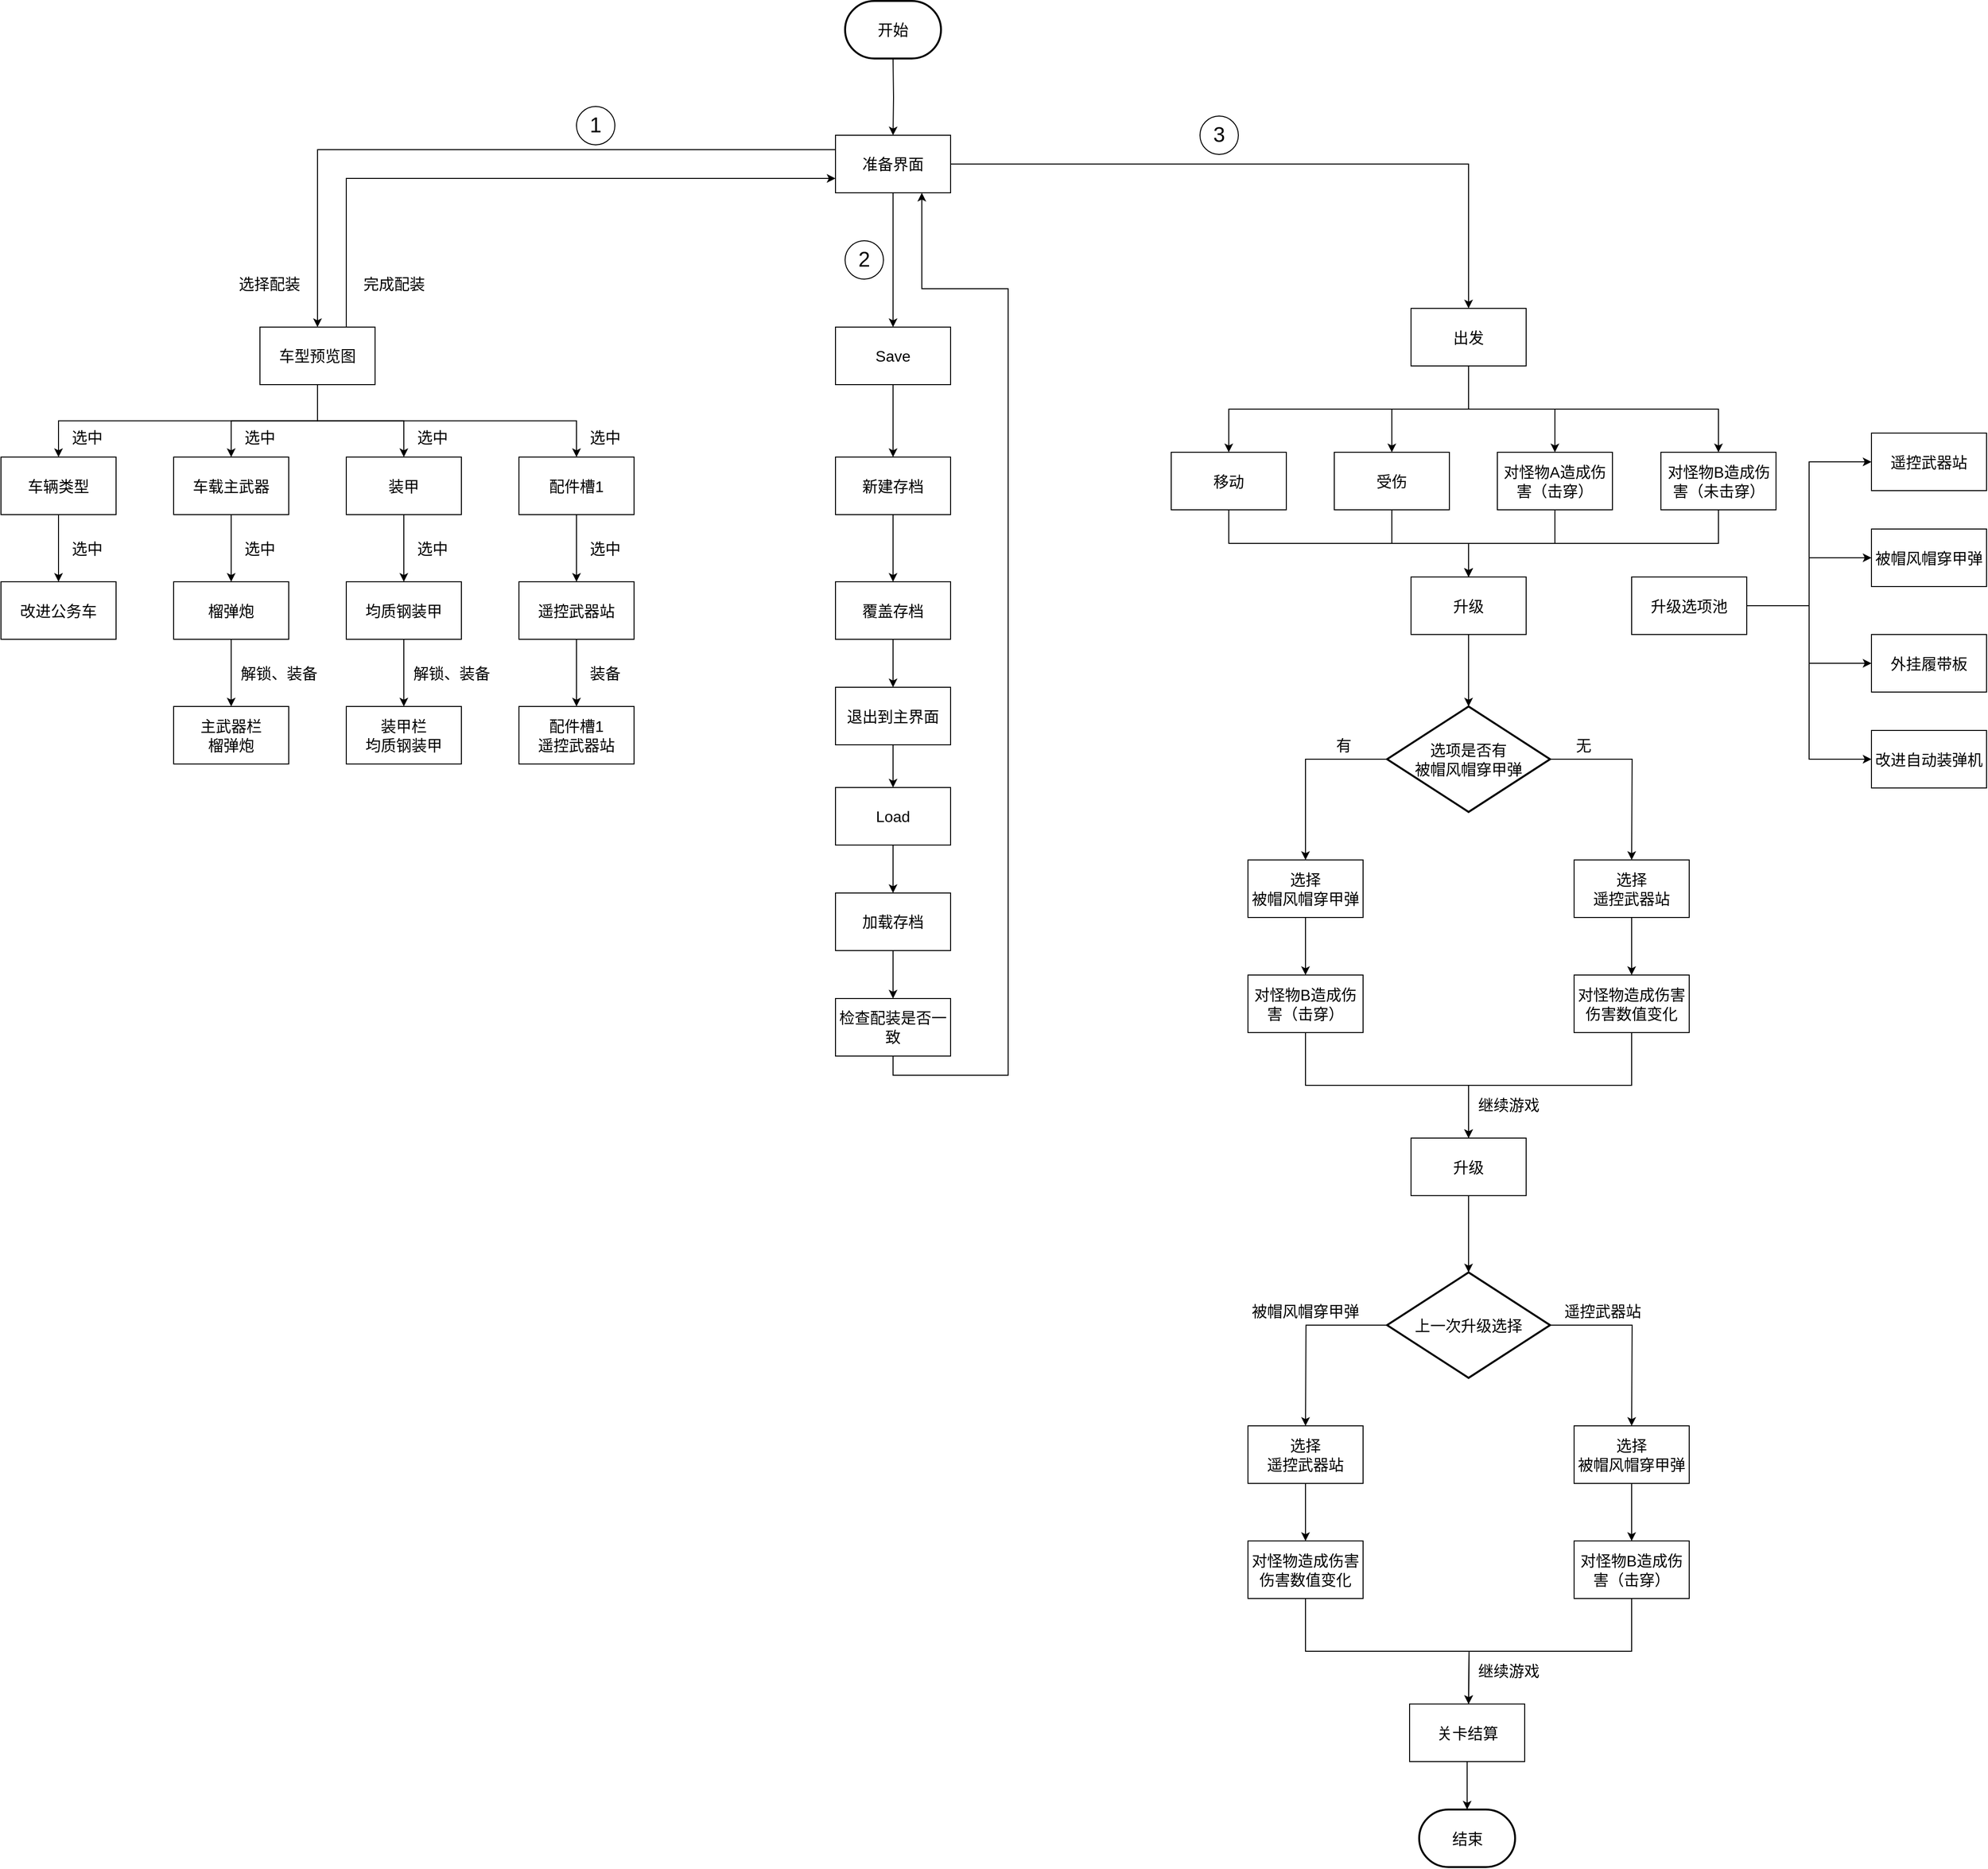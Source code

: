 <mxfile version="28.1.2">
  <diagram name="第 1 页" id="HIaU7FWyn0M2OUOywXPi">
    <mxGraphModel dx="1763" dy="930" grid="1" gridSize="10" guides="1" tooltips="1" connect="1" arrows="1" fold="1" page="1" pageScale="1" pageWidth="827" pageHeight="1169" math="0" shadow="0">
      <root>
        <mxCell id="0" />
        <mxCell id="1" parent="0" />
        <mxCell id="oJcTg9TW4L52XOfLMMvb-41" style="edgeStyle=orthogonalEdgeStyle;rounded=0;orthogonalLoop=1;jettySize=auto;html=1;exitX=1;exitY=0.5;exitDx=0;exitDy=0;entryX=0.5;entryY=0;entryDx=0;entryDy=0;" parent="1" source="oJcTg9TW4L52XOfLMMvb-4" target="oJcTg9TW4L52XOfLMMvb-39" edge="1">
          <mxGeometry relative="1" as="geometry" />
        </mxCell>
        <mxCell id="oJcTg9TW4L52XOfLMMvb-85" style="edgeStyle=orthogonalEdgeStyle;rounded=0;orthogonalLoop=1;jettySize=auto;html=1;exitX=0;exitY=0.25;exitDx=0;exitDy=0;entryX=0.5;entryY=0;entryDx=0;entryDy=0;" parent="1" source="oJcTg9TW4L52XOfLMMvb-4" target="oJcTg9TW4L52XOfLMMvb-6" edge="1">
          <mxGeometry relative="1" as="geometry" />
        </mxCell>
        <mxCell id="oJcTg9TW4L52XOfLMMvb-94" style="edgeStyle=orthogonalEdgeStyle;rounded=0;orthogonalLoop=1;jettySize=auto;html=1;exitX=0.5;exitY=1;exitDx=0;exitDy=0;entryX=0.5;entryY=0;entryDx=0;entryDy=0;" parent="1" source="oJcTg9TW4L52XOfLMMvb-4" target="oJcTg9TW4L52XOfLMMvb-87" edge="1">
          <mxGeometry relative="1" as="geometry" />
        </mxCell>
        <mxCell id="oJcTg9TW4L52XOfLMMvb-4" value="&lt;font style=&quot;font-size: 16px;&quot;&gt;准备界面&lt;/font&gt;" style="rounded=0;whiteSpace=wrap;html=1;" parent="1" vertex="1">
          <mxGeometry x="940" y="260" width="120" height="60" as="geometry" />
        </mxCell>
        <mxCell id="oJcTg9TW4L52XOfLMMvb-81" style="edgeStyle=orthogonalEdgeStyle;rounded=0;orthogonalLoop=1;jettySize=auto;html=1;exitX=0.5;exitY=1;exitDx=0;exitDy=0;entryX=0.5;entryY=0;entryDx=0;entryDy=0;" parent="1" source="oJcTg9TW4L52XOfLMMvb-6" target="oJcTg9TW4L52XOfLMMvb-7" edge="1">
          <mxGeometry relative="1" as="geometry" />
        </mxCell>
        <mxCell id="oJcTg9TW4L52XOfLMMvb-82" style="edgeStyle=orthogonalEdgeStyle;rounded=0;orthogonalLoop=1;jettySize=auto;html=1;exitX=0.5;exitY=1;exitDx=0;exitDy=0;entryX=0.5;entryY=0;entryDx=0;entryDy=0;" parent="1" source="oJcTg9TW4L52XOfLMMvb-6" target="oJcTg9TW4L52XOfLMMvb-74" edge="1">
          <mxGeometry relative="1" as="geometry" />
        </mxCell>
        <mxCell id="oJcTg9TW4L52XOfLMMvb-83" style="edgeStyle=orthogonalEdgeStyle;rounded=0;orthogonalLoop=1;jettySize=auto;html=1;exitX=0.5;exitY=1;exitDx=0;exitDy=0;entryX=0.5;entryY=0;entryDx=0;entryDy=0;" parent="1" source="oJcTg9TW4L52XOfLMMvb-6" target="oJcTg9TW4L52XOfLMMvb-18" edge="1">
          <mxGeometry relative="1" as="geometry" />
        </mxCell>
        <mxCell id="oJcTg9TW4L52XOfLMMvb-84" style="edgeStyle=orthogonalEdgeStyle;rounded=0;orthogonalLoop=1;jettySize=auto;html=1;exitX=0.5;exitY=1;exitDx=0;exitDy=0;entryX=0.5;entryY=0;entryDx=0;entryDy=0;" parent="1" source="oJcTg9TW4L52XOfLMMvb-6" target="oJcTg9TW4L52XOfLMMvb-25" edge="1">
          <mxGeometry relative="1" as="geometry" />
        </mxCell>
        <mxCell id="oJcTg9TW4L52XOfLMMvb-86" style="edgeStyle=orthogonalEdgeStyle;rounded=0;orthogonalLoop=1;jettySize=auto;html=1;exitX=0.75;exitY=0;exitDx=0;exitDy=0;entryX=0;entryY=0.75;entryDx=0;entryDy=0;" parent="1" source="oJcTg9TW4L52XOfLMMvb-6" target="oJcTg9TW4L52XOfLMMvb-4" edge="1">
          <mxGeometry relative="1" as="geometry" />
        </mxCell>
        <mxCell id="oJcTg9TW4L52XOfLMMvb-6" value="&lt;font style=&quot;font-size: 16px;&quot;&gt;车型预览图&lt;/font&gt;" style="rounded=0;whiteSpace=wrap;html=1;" parent="1" vertex="1">
          <mxGeometry x="340" y="460" width="120" height="60" as="geometry" />
        </mxCell>
        <mxCell id="oJcTg9TW4L52XOfLMMvb-13" style="edgeStyle=orthogonalEdgeStyle;rounded=0;orthogonalLoop=1;jettySize=auto;html=1;exitX=0.5;exitY=1;exitDx=0;exitDy=0;entryX=0.5;entryY=0;entryDx=0;entryDy=0;" parent="1" source="oJcTg9TW4L52XOfLMMvb-7" target="oJcTg9TW4L52XOfLMMvb-8" edge="1">
          <mxGeometry relative="1" as="geometry" />
        </mxCell>
        <mxCell id="oJcTg9TW4L52XOfLMMvb-7" value="&lt;span style=&quot;font-size: 16px;&quot;&gt;车载主武器&lt;/span&gt;" style="rounded=0;whiteSpace=wrap;html=1;" parent="1" vertex="1">
          <mxGeometry x="250" y="595.5" width="120" height="60" as="geometry" />
        </mxCell>
        <mxCell id="oJcTg9TW4L52XOfLMMvb-14" style="edgeStyle=orthogonalEdgeStyle;rounded=0;orthogonalLoop=1;jettySize=auto;html=1;exitX=0.5;exitY=1;exitDx=0;exitDy=0;entryX=0.5;entryY=0;entryDx=0;entryDy=0;" parent="1" source="oJcTg9TW4L52XOfLMMvb-8" target="oJcTg9TW4L52XOfLMMvb-9" edge="1">
          <mxGeometry relative="1" as="geometry" />
        </mxCell>
        <mxCell id="oJcTg9TW4L52XOfLMMvb-8" value="&lt;span style=&quot;font-size: 16px;&quot;&gt;榴弹炮&lt;/span&gt;" style="rounded=0;whiteSpace=wrap;html=1;" parent="1" vertex="1">
          <mxGeometry x="250" y="725.5" width="120" height="60" as="geometry" />
        </mxCell>
        <mxCell id="oJcTg9TW4L52XOfLMMvb-9" value="&lt;span style=&quot;font-size: 16px;&quot;&gt;主武器栏&lt;/span&gt;&lt;div&gt;&lt;span style=&quot;font-size: 16px;&quot;&gt;榴弹炮&lt;/span&gt;&lt;/div&gt;" style="rounded=0;whiteSpace=wrap;html=1;" parent="1" vertex="1">
          <mxGeometry x="250" y="855.5" width="120" height="60" as="geometry" />
        </mxCell>
        <mxCell id="oJcTg9TW4L52XOfLMMvb-15" value="&lt;font style=&quot;font-size: 16px;&quot;&gt;选中&lt;/font&gt;" style="text;html=1;align=center;verticalAlign=middle;whiteSpace=wrap;rounded=0;" parent="1" vertex="1">
          <mxGeometry x="310" y="560" width="60" height="30" as="geometry" />
        </mxCell>
        <mxCell id="oJcTg9TW4L52XOfLMMvb-16" value="&lt;font style=&quot;font-size: 16px;&quot;&gt;选中&lt;/font&gt;" style="text;html=1;align=center;verticalAlign=middle;whiteSpace=wrap;rounded=0;" parent="1" vertex="1">
          <mxGeometry x="310" y="675.5" width="60" height="30" as="geometry" />
        </mxCell>
        <mxCell id="oJcTg9TW4L52XOfLMMvb-17" value="&lt;font style=&quot;font-size: 16px;&quot;&gt;解锁、装备&lt;/font&gt;" style="text;html=1;align=center;verticalAlign=middle;whiteSpace=wrap;rounded=0;" parent="1" vertex="1">
          <mxGeometry x="310" y="805.5" width="100" height="30" as="geometry" />
        </mxCell>
        <mxCell id="oJcTg9TW4L52XOfLMMvb-22" style="edgeStyle=orthogonalEdgeStyle;rounded=0;orthogonalLoop=1;jettySize=auto;html=1;exitX=0.5;exitY=1;exitDx=0;exitDy=0;entryX=0.5;entryY=0;entryDx=0;entryDy=0;" parent="1" source="oJcTg9TW4L52XOfLMMvb-18" target="oJcTg9TW4L52XOfLMMvb-21" edge="1">
          <mxGeometry relative="1" as="geometry" />
        </mxCell>
        <mxCell id="oJcTg9TW4L52XOfLMMvb-18" value="&lt;span style=&quot;font-size: 16px;&quot;&gt;装甲&lt;/span&gt;" style="rounded=0;whiteSpace=wrap;html=1;" parent="1" vertex="1">
          <mxGeometry x="430" y="595.5" width="120" height="60" as="geometry" />
        </mxCell>
        <mxCell id="oJcTg9TW4L52XOfLMMvb-24" style="edgeStyle=orthogonalEdgeStyle;rounded=0;orthogonalLoop=1;jettySize=auto;html=1;exitX=0.5;exitY=1;exitDx=0;exitDy=0;" parent="1" source="oJcTg9TW4L52XOfLMMvb-21" target="oJcTg9TW4L52XOfLMMvb-23" edge="1">
          <mxGeometry relative="1" as="geometry" />
        </mxCell>
        <mxCell id="oJcTg9TW4L52XOfLMMvb-21" value="&lt;span style=&quot;font-size: 16px;&quot;&gt;均质钢装甲&lt;/span&gt;" style="rounded=0;whiteSpace=wrap;html=1;" parent="1" vertex="1">
          <mxGeometry x="430" y="725.5" width="120" height="60" as="geometry" />
        </mxCell>
        <mxCell id="oJcTg9TW4L52XOfLMMvb-23" value="&lt;span style=&quot;font-size: 16px;&quot;&gt;装甲栏&lt;/span&gt;&lt;div&gt;&lt;span style=&quot;font-size: 16px;&quot;&gt;均质钢装甲&lt;/span&gt;&lt;/div&gt;" style="rounded=0;whiteSpace=wrap;html=1;" parent="1" vertex="1">
          <mxGeometry x="430" y="855.5" width="120" height="60" as="geometry" />
        </mxCell>
        <mxCell id="oJcTg9TW4L52XOfLMMvb-32" style="edgeStyle=orthogonalEdgeStyle;rounded=0;orthogonalLoop=1;jettySize=auto;html=1;exitX=0.5;exitY=1;exitDx=0;exitDy=0;entryX=0.5;entryY=0;entryDx=0;entryDy=0;" parent="1" source="oJcTg9TW4L52XOfLMMvb-25" target="oJcTg9TW4L52XOfLMMvb-26" edge="1">
          <mxGeometry relative="1" as="geometry" />
        </mxCell>
        <mxCell id="oJcTg9TW4L52XOfLMMvb-25" value="&lt;span style=&quot;font-size: 16px;&quot;&gt;配件槽1&lt;/span&gt;" style="rounded=0;whiteSpace=wrap;html=1;" parent="1" vertex="1">
          <mxGeometry x="610" y="595.5" width="120" height="60" as="geometry" />
        </mxCell>
        <mxCell id="oJcTg9TW4L52XOfLMMvb-35" style="edgeStyle=orthogonalEdgeStyle;rounded=0;orthogonalLoop=1;jettySize=auto;html=1;exitX=0.5;exitY=1;exitDx=0;exitDy=0;entryX=0.5;entryY=0;entryDx=0;entryDy=0;" parent="1" source="oJcTg9TW4L52XOfLMMvb-26" target="oJcTg9TW4L52XOfLMMvb-34" edge="1">
          <mxGeometry relative="1" as="geometry" />
        </mxCell>
        <mxCell id="oJcTg9TW4L52XOfLMMvb-26" value="&lt;span style=&quot;font-size: 16px;&quot;&gt;遥控武器站&lt;/span&gt;" style="rounded=0;whiteSpace=wrap;html=1;" parent="1" vertex="1">
          <mxGeometry x="610" y="725.5" width="120" height="60" as="geometry" />
        </mxCell>
        <mxCell id="oJcTg9TW4L52XOfLMMvb-27" value="&lt;font style=&quot;font-size: 16px;&quot;&gt;解锁、装备&lt;/font&gt;" style="text;html=1;align=center;verticalAlign=middle;whiteSpace=wrap;rounded=0;" parent="1" vertex="1">
          <mxGeometry x="490" y="805.5" width="100" height="30" as="geometry" />
        </mxCell>
        <mxCell id="oJcTg9TW4L52XOfLMMvb-28" value="&lt;font style=&quot;font-size: 16px;&quot;&gt;选中&lt;/font&gt;" style="text;html=1;align=center;verticalAlign=middle;whiteSpace=wrap;rounded=0;" parent="1" vertex="1">
          <mxGeometry x="490" y="675.5" width="60" height="30" as="geometry" />
        </mxCell>
        <mxCell id="oJcTg9TW4L52XOfLMMvb-29" value="&lt;font style=&quot;font-size: 16px;&quot;&gt;选中&lt;/font&gt;" style="text;html=1;align=center;verticalAlign=middle;whiteSpace=wrap;rounded=0;" parent="1" vertex="1">
          <mxGeometry x="490" y="560" width="60" height="30" as="geometry" />
        </mxCell>
        <mxCell id="oJcTg9TW4L52XOfLMMvb-31" value="&lt;font style=&quot;font-size: 16px;&quot;&gt;选中&lt;/font&gt;" style="text;html=1;align=center;verticalAlign=middle;whiteSpace=wrap;rounded=0;" parent="1" vertex="1">
          <mxGeometry x="670" y="560" width="60" height="30" as="geometry" />
        </mxCell>
        <mxCell id="oJcTg9TW4L52XOfLMMvb-33" value="&lt;font style=&quot;font-size: 16px;&quot;&gt;选中&lt;/font&gt;" style="text;html=1;align=center;verticalAlign=middle;whiteSpace=wrap;rounded=0;" parent="1" vertex="1">
          <mxGeometry x="670" y="675.5" width="60" height="30" as="geometry" />
        </mxCell>
        <mxCell id="oJcTg9TW4L52XOfLMMvb-34" value="&lt;span style=&quot;font-size: 16px;&quot;&gt;配件槽1&lt;/span&gt;&lt;div&gt;&lt;span style=&quot;font-size: 16px;&quot;&gt;遥控武器站&lt;/span&gt;&lt;/div&gt;" style="rounded=0;whiteSpace=wrap;html=1;" parent="1" vertex="1">
          <mxGeometry x="610" y="855.5" width="120" height="60" as="geometry" />
        </mxCell>
        <mxCell id="oJcTg9TW4L52XOfLMMvb-37" value="&lt;font style=&quot;font-size: 16px;&quot;&gt;装备&lt;/font&gt;" style="text;html=1;align=center;verticalAlign=middle;whiteSpace=wrap;rounded=0;" parent="1" vertex="1">
          <mxGeometry x="670" y="805.5" width="60" height="30" as="geometry" />
        </mxCell>
        <mxCell id="oJcTg9TW4L52XOfLMMvb-50" style="edgeStyle=orthogonalEdgeStyle;rounded=0;orthogonalLoop=1;jettySize=auto;html=1;exitX=0.5;exitY=1;exitDx=0;exitDy=0;entryX=0.5;entryY=0;entryDx=0;entryDy=0;" parent="1" source="oJcTg9TW4L52XOfLMMvb-39" target="oJcTg9TW4L52XOfLMMvb-45" edge="1">
          <mxGeometry relative="1" as="geometry" />
        </mxCell>
        <mxCell id="oJcTg9TW4L52XOfLMMvb-51" style="edgeStyle=orthogonalEdgeStyle;rounded=0;orthogonalLoop=1;jettySize=auto;html=1;exitX=0.5;exitY=1;exitDx=0;exitDy=0;entryX=0.5;entryY=0;entryDx=0;entryDy=0;" parent="1" source="oJcTg9TW4L52XOfLMMvb-39" target="oJcTg9TW4L52XOfLMMvb-44" edge="1">
          <mxGeometry relative="1" as="geometry" />
        </mxCell>
        <mxCell id="oJcTg9TW4L52XOfLMMvb-52" style="edgeStyle=orthogonalEdgeStyle;rounded=0;orthogonalLoop=1;jettySize=auto;html=1;exitX=0.5;exitY=1;exitDx=0;exitDy=0;" parent="1" source="oJcTg9TW4L52XOfLMMvb-39" target="oJcTg9TW4L52XOfLMMvb-46" edge="1">
          <mxGeometry relative="1" as="geometry" />
        </mxCell>
        <mxCell id="oJcTg9TW4L52XOfLMMvb-62" style="edgeStyle=orthogonalEdgeStyle;rounded=0;orthogonalLoop=1;jettySize=auto;html=1;exitX=0.5;exitY=1;exitDx=0;exitDy=0;" parent="1" source="oJcTg9TW4L52XOfLMMvb-39" target="oJcTg9TW4L52XOfLMMvb-61" edge="1">
          <mxGeometry relative="1" as="geometry" />
        </mxCell>
        <mxCell id="oJcTg9TW4L52XOfLMMvb-39" value="&lt;span style=&quot;font-size: 16px;&quot;&gt;出发&lt;/span&gt;" style="rounded=0;whiteSpace=wrap;html=1;" parent="1" vertex="1">
          <mxGeometry x="1540" y="440.5" width="120" height="60" as="geometry" />
        </mxCell>
        <mxCell id="oJcTg9TW4L52XOfLMMvb-42" value="&lt;font style=&quot;font-size: 16px;&quot;&gt;选择配装&lt;/font&gt;" style="text;html=1;align=center;verticalAlign=middle;whiteSpace=wrap;rounded=0;" parent="1" vertex="1">
          <mxGeometry x="300" y="400" width="100" height="30" as="geometry" />
        </mxCell>
        <mxCell id="oJcTg9TW4L52XOfLMMvb-43" value="&lt;font style=&quot;font-size: 16px;&quot;&gt;完成配装&lt;/font&gt;" style="text;html=1;align=center;verticalAlign=middle;whiteSpace=wrap;rounded=0;" parent="1" vertex="1">
          <mxGeometry x="430" y="400" width="100" height="30" as="geometry" />
        </mxCell>
        <mxCell id="oJcTg9TW4L52XOfLMMvb-54" style="edgeStyle=orthogonalEdgeStyle;rounded=0;orthogonalLoop=1;jettySize=auto;html=1;exitX=0.5;exitY=1;exitDx=0;exitDy=0;" parent="1" source="oJcTg9TW4L52XOfLMMvb-44" target="oJcTg9TW4L52XOfLMMvb-53" edge="1">
          <mxGeometry relative="1" as="geometry" />
        </mxCell>
        <mxCell id="oJcTg9TW4L52XOfLMMvb-44" value="&lt;span style=&quot;font-size: 16px;&quot;&gt;移动&lt;/span&gt;" style="rounded=0;whiteSpace=wrap;html=1;" parent="1" vertex="1">
          <mxGeometry x="1290" y="590.5" width="120" height="60" as="geometry" />
        </mxCell>
        <mxCell id="oJcTg9TW4L52XOfLMMvb-64" style="edgeStyle=orthogonalEdgeStyle;rounded=0;orthogonalLoop=1;jettySize=auto;html=1;exitX=0.5;exitY=1;exitDx=0;exitDy=0;entryX=0.5;entryY=0;entryDx=0;entryDy=0;" parent="1" source="oJcTg9TW4L52XOfLMMvb-45" target="oJcTg9TW4L52XOfLMMvb-53" edge="1">
          <mxGeometry relative="1" as="geometry" />
        </mxCell>
        <mxCell id="oJcTg9TW4L52XOfLMMvb-45" value="&lt;font style=&quot;font-size: 16px;&quot;&gt;受伤&lt;/font&gt;" style="rounded=0;whiteSpace=wrap;html=1;" parent="1" vertex="1">
          <mxGeometry x="1460" y="590.5" width="120" height="60" as="geometry" />
        </mxCell>
        <mxCell id="oJcTg9TW4L52XOfLMMvb-66" style="edgeStyle=orthogonalEdgeStyle;rounded=0;orthogonalLoop=1;jettySize=auto;html=1;exitX=0.5;exitY=1;exitDx=0;exitDy=0;entryX=0.5;entryY=0;entryDx=0;entryDy=0;" parent="1" source="oJcTg9TW4L52XOfLMMvb-46" target="oJcTg9TW4L52XOfLMMvb-53" edge="1">
          <mxGeometry relative="1" as="geometry" />
        </mxCell>
        <mxCell id="oJcTg9TW4L52XOfLMMvb-46" value="&lt;span style=&quot;font-size: 16px;&quot;&gt;对怪物A造成伤害（击穿）&lt;/span&gt;" style="rounded=0;whiteSpace=wrap;html=1;" parent="1" vertex="1">
          <mxGeometry x="1630" y="590.5" width="120" height="60" as="geometry" />
        </mxCell>
        <mxCell id="UGxMAjzJ2tTw3yZw7stu-46" style="edgeStyle=orthogonalEdgeStyle;rounded=0;orthogonalLoop=1;jettySize=auto;html=1;exitX=0.5;exitY=1;exitDx=0;exitDy=0;" parent="1" source="oJcTg9TW4L52XOfLMMvb-53" target="UGxMAjzJ2tTw3yZw7stu-7" edge="1">
          <mxGeometry relative="1" as="geometry" />
        </mxCell>
        <mxCell id="oJcTg9TW4L52XOfLMMvb-53" value="&lt;span style=&quot;font-size: 16px;&quot;&gt;升级&lt;/span&gt;" style="rounded=0;whiteSpace=wrap;html=1;" parent="1" vertex="1">
          <mxGeometry x="1540" y="720.5" width="120" height="60" as="geometry" />
        </mxCell>
        <mxCell id="oJcTg9TW4L52XOfLMMvb-60" style="edgeStyle=orthogonalEdgeStyle;rounded=0;orthogonalLoop=1;jettySize=auto;html=1;exitX=0.5;exitY=1;exitDx=0;exitDy=0;entryX=0.5;entryY=0;entryDx=0;entryDy=0;" parent="1" source="oJcTg9TW4L52XOfLMMvb-57" target="oJcTg9TW4L52XOfLMMvb-59" edge="1">
          <mxGeometry relative="1" as="geometry" />
        </mxCell>
        <mxCell id="oJcTg9TW4L52XOfLMMvb-57" value="&lt;span style=&quot;font-size: 16px;&quot;&gt;选择&lt;/span&gt;&lt;div&gt;&lt;span style=&quot;font-size: 16px;&quot;&gt;被帽风帽穿甲弹&lt;/span&gt;&lt;/div&gt;" style="rounded=0;whiteSpace=wrap;html=1;" parent="1" vertex="1">
          <mxGeometry x="1370" y="1015.5" width="120" height="60" as="geometry" />
        </mxCell>
        <mxCell id="UGxMAjzJ2tTw3yZw7stu-20" style="edgeStyle=orthogonalEdgeStyle;rounded=0;orthogonalLoop=1;jettySize=auto;html=1;exitX=0.5;exitY=1;exitDx=0;exitDy=0;entryX=0.5;entryY=0;entryDx=0;entryDy=0;" parent="1" source="oJcTg9TW4L52XOfLMMvb-59" target="UGxMAjzJ2tTw3yZw7stu-19" edge="1">
          <mxGeometry relative="1" as="geometry" />
        </mxCell>
        <mxCell id="oJcTg9TW4L52XOfLMMvb-59" value="&lt;span style=&quot;font-size: 16px;&quot;&gt;对怪物B造成伤害（击穿）&lt;/span&gt;" style="rounded=0;whiteSpace=wrap;html=1;" parent="1" vertex="1">
          <mxGeometry x="1370" y="1135.5" width="120" height="60" as="geometry" />
        </mxCell>
        <mxCell id="oJcTg9TW4L52XOfLMMvb-63" style="edgeStyle=orthogonalEdgeStyle;rounded=0;orthogonalLoop=1;jettySize=auto;html=1;exitX=0.5;exitY=1;exitDx=0;exitDy=0;entryX=0.5;entryY=0;entryDx=0;entryDy=0;" parent="1" source="oJcTg9TW4L52XOfLMMvb-61" target="oJcTg9TW4L52XOfLMMvb-53" edge="1">
          <mxGeometry relative="1" as="geometry" />
        </mxCell>
        <mxCell id="oJcTg9TW4L52XOfLMMvb-61" value="&lt;span style=&quot;font-size: 16px;&quot;&gt;对怪物B造成伤害（未击穿）&lt;/span&gt;" style="rounded=0;whiteSpace=wrap;html=1;" parent="1" vertex="1">
          <mxGeometry x="1800.5" y="590.5" width="120" height="60" as="geometry" />
        </mxCell>
        <mxCell id="oJcTg9TW4L52XOfLMMvb-71" style="edgeStyle=orthogonalEdgeStyle;rounded=0;orthogonalLoop=1;jettySize=auto;html=1;exitX=0.5;exitY=1;exitDx=0;exitDy=0;entryX=0.5;entryY=0;entryDx=0;entryDy=0;" parent="1" source="oJcTg9TW4L52XOfLMMvb-67" edge="1">
          <mxGeometry relative="1" as="geometry">
            <mxPoint x="1598.5" y="2005.5" as="targetPoint" />
          </mxGeometry>
        </mxCell>
        <mxCell id="oJcTg9TW4L52XOfLMMvb-67" value="&lt;span style=&quot;font-size: 16px;&quot;&gt;关卡结算&lt;/span&gt;" style="rounded=0;whiteSpace=wrap;html=1;" parent="1" vertex="1">
          <mxGeometry x="1538.5" y="1895.5" width="120" height="60" as="geometry" />
        </mxCell>
        <mxCell id="oJcTg9TW4L52XOfLMMvb-73" style="edgeStyle=orthogonalEdgeStyle;rounded=0;orthogonalLoop=1;jettySize=auto;html=1;exitX=0.5;exitY=1;exitDx=0;exitDy=0;entryX=0.5;entryY=0;entryDx=0;entryDy=0;" parent="1" source="oJcTg9TW4L52XOfLMMvb-74" target="oJcTg9TW4L52XOfLMMvb-76" edge="1">
          <mxGeometry relative="1" as="geometry" />
        </mxCell>
        <mxCell id="oJcTg9TW4L52XOfLMMvb-74" value="&lt;span style=&quot;font-size: 16px;&quot;&gt;车辆类型&lt;/span&gt;" style="rounded=0;whiteSpace=wrap;html=1;" parent="1" vertex="1">
          <mxGeometry x="70" y="595.5" width="120" height="60" as="geometry" />
        </mxCell>
        <mxCell id="oJcTg9TW4L52XOfLMMvb-76" value="&lt;span style=&quot;font-size: 16px;&quot;&gt;改进公务车&lt;/span&gt;" style="rounded=0;whiteSpace=wrap;html=1;" parent="1" vertex="1">
          <mxGeometry x="70" y="725.5" width="120" height="60" as="geometry" />
        </mxCell>
        <mxCell id="oJcTg9TW4L52XOfLMMvb-78" value="&lt;font style=&quot;font-size: 16px;&quot;&gt;选中&lt;/font&gt;" style="text;html=1;align=center;verticalAlign=middle;whiteSpace=wrap;rounded=0;" parent="1" vertex="1">
          <mxGeometry x="130" y="560" width="60" height="30" as="geometry" />
        </mxCell>
        <mxCell id="oJcTg9TW4L52XOfLMMvb-79" value="&lt;font style=&quot;font-size: 16px;&quot;&gt;选中&lt;/font&gt;" style="text;html=1;align=center;verticalAlign=middle;whiteSpace=wrap;rounded=0;" parent="1" vertex="1">
          <mxGeometry x="130" y="675.5" width="60" height="30" as="geometry" />
        </mxCell>
        <mxCell id="oJcTg9TW4L52XOfLMMvb-95" style="edgeStyle=orthogonalEdgeStyle;rounded=0;orthogonalLoop=1;jettySize=auto;html=1;exitX=0.5;exitY=1;exitDx=0;exitDy=0;entryX=0.5;entryY=0;entryDx=0;entryDy=0;" parent="1" source="oJcTg9TW4L52XOfLMMvb-87" target="oJcTg9TW4L52XOfLMMvb-88" edge="1">
          <mxGeometry relative="1" as="geometry" />
        </mxCell>
        <mxCell id="oJcTg9TW4L52XOfLMMvb-87" value="&lt;font style=&quot;font-size: 16px;&quot;&gt;Save&lt;/font&gt;" style="rounded=0;whiteSpace=wrap;html=1;" parent="1" vertex="1">
          <mxGeometry x="940" y="460" width="120" height="60" as="geometry" />
        </mxCell>
        <mxCell id="oJcTg9TW4L52XOfLMMvb-96" style="edgeStyle=orthogonalEdgeStyle;rounded=0;orthogonalLoop=1;jettySize=auto;html=1;exitX=0.5;exitY=1;exitDx=0;exitDy=0;entryX=0.5;entryY=0;entryDx=0;entryDy=0;" parent="1" source="oJcTg9TW4L52XOfLMMvb-88" target="oJcTg9TW4L52XOfLMMvb-89" edge="1">
          <mxGeometry relative="1" as="geometry" />
        </mxCell>
        <mxCell id="oJcTg9TW4L52XOfLMMvb-88" value="&lt;font style=&quot;font-size: 16px;&quot;&gt;新建存档&lt;/font&gt;" style="rounded=0;whiteSpace=wrap;html=1;" parent="1" vertex="1">
          <mxGeometry x="940" y="595.5" width="120" height="60" as="geometry" />
        </mxCell>
        <mxCell id="oJcTg9TW4L52XOfLMMvb-97" style="edgeStyle=orthogonalEdgeStyle;rounded=0;orthogonalLoop=1;jettySize=auto;html=1;exitX=0.5;exitY=1;exitDx=0;exitDy=0;entryX=0.5;entryY=0;entryDx=0;entryDy=0;" parent="1" source="oJcTg9TW4L52XOfLMMvb-89" target="oJcTg9TW4L52XOfLMMvb-90" edge="1">
          <mxGeometry relative="1" as="geometry" />
        </mxCell>
        <mxCell id="oJcTg9TW4L52XOfLMMvb-89" value="&lt;font style=&quot;font-size: 16px;&quot;&gt;覆盖存档&lt;/font&gt;" style="rounded=0;whiteSpace=wrap;html=1;" parent="1" vertex="1">
          <mxGeometry x="940" y="725.5" width="120" height="60" as="geometry" />
        </mxCell>
        <mxCell id="oJcTg9TW4L52XOfLMMvb-98" style="edgeStyle=orthogonalEdgeStyle;rounded=0;orthogonalLoop=1;jettySize=auto;html=1;exitX=0.5;exitY=1;exitDx=0;exitDy=0;entryX=0.5;entryY=0;entryDx=0;entryDy=0;" parent="1" source="oJcTg9TW4L52XOfLMMvb-90" target="oJcTg9TW4L52XOfLMMvb-91" edge="1">
          <mxGeometry relative="1" as="geometry" />
        </mxCell>
        <mxCell id="oJcTg9TW4L52XOfLMMvb-90" value="&lt;span style=&quot;font-size: 16px;&quot;&gt;退出到主界面&lt;/span&gt;" style="rounded=0;whiteSpace=wrap;html=1;" parent="1" vertex="1">
          <mxGeometry x="940" y="835.5" width="120" height="60" as="geometry" />
        </mxCell>
        <mxCell id="oJcTg9TW4L52XOfLMMvb-99" style="edgeStyle=orthogonalEdgeStyle;rounded=0;orthogonalLoop=1;jettySize=auto;html=1;exitX=0.5;exitY=1;exitDx=0;exitDy=0;entryX=0.5;entryY=0;entryDx=0;entryDy=0;" parent="1" source="oJcTg9TW4L52XOfLMMvb-91" target="oJcTg9TW4L52XOfLMMvb-92" edge="1">
          <mxGeometry relative="1" as="geometry" />
        </mxCell>
        <mxCell id="oJcTg9TW4L52XOfLMMvb-91" value="&lt;span style=&quot;font-size: 16px;&quot;&gt;Load&lt;/span&gt;" style="rounded=0;whiteSpace=wrap;html=1;" parent="1" vertex="1">
          <mxGeometry x="940" y="940" width="120" height="60" as="geometry" />
        </mxCell>
        <mxCell id="oJcTg9TW4L52XOfLMMvb-100" style="edgeStyle=orthogonalEdgeStyle;rounded=0;orthogonalLoop=1;jettySize=auto;html=1;exitX=0.5;exitY=1;exitDx=0;exitDy=0;entryX=0.5;entryY=0;entryDx=0;entryDy=0;" parent="1" source="oJcTg9TW4L52XOfLMMvb-92" target="oJcTg9TW4L52XOfLMMvb-93" edge="1">
          <mxGeometry relative="1" as="geometry" />
        </mxCell>
        <mxCell id="oJcTg9TW4L52XOfLMMvb-92" value="&lt;span style=&quot;font-size: 16px;&quot;&gt;加载存档&lt;/span&gt;" style="rounded=0;whiteSpace=wrap;html=1;" parent="1" vertex="1">
          <mxGeometry x="940" y="1050" width="120" height="60" as="geometry" />
        </mxCell>
        <mxCell id="oJcTg9TW4L52XOfLMMvb-101" style="edgeStyle=orthogonalEdgeStyle;rounded=0;orthogonalLoop=1;jettySize=auto;html=1;exitX=0.5;exitY=1;exitDx=0;exitDy=0;entryX=0.75;entryY=1;entryDx=0;entryDy=0;" parent="1" source="oJcTg9TW4L52XOfLMMvb-93" target="oJcTg9TW4L52XOfLMMvb-4" edge="1">
          <mxGeometry relative="1" as="geometry">
            <Array as="points">
              <mxPoint x="1000" y="1240" />
              <mxPoint x="1120" y="1240" />
              <mxPoint x="1120" y="420" />
              <mxPoint x="1030" y="420" />
            </Array>
          </mxGeometry>
        </mxCell>
        <mxCell id="oJcTg9TW4L52XOfLMMvb-93" value="&lt;span style=&quot;font-size: 16px;&quot;&gt;检查配装是否一致&lt;/span&gt;" style="rounded=0;whiteSpace=wrap;html=1;" parent="1" vertex="1">
          <mxGeometry x="940" y="1160" width="120" height="60" as="geometry" />
        </mxCell>
        <mxCell id="oJcTg9TW4L52XOfLMMvb-102" value="&lt;font style=&quot;font-size: 22px;&quot;&gt;1&lt;/font&gt;" style="ellipse;whiteSpace=wrap;html=1;aspect=fixed;" parent="1" vertex="1">
          <mxGeometry x="670" y="230" width="40" height="40" as="geometry" />
        </mxCell>
        <mxCell id="oJcTg9TW4L52XOfLMMvb-103" value="&lt;font style=&quot;font-size: 22px;&quot;&gt;2&lt;/font&gt;" style="ellipse;whiteSpace=wrap;html=1;aspect=fixed;" parent="1" vertex="1">
          <mxGeometry x="950" y="370" width="40" height="40" as="geometry" />
        </mxCell>
        <mxCell id="oJcTg9TW4L52XOfLMMvb-104" value="&lt;font style=&quot;font-size: 22px;&quot;&gt;3&lt;/font&gt;" style="ellipse;whiteSpace=wrap;html=1;aspect=fixed;" parent="1" vertex="1">
          <mxGeometry x="1320" y="240" width="40" height="40" as="geometry" />
        </mxCell>
        <mxCell id="oJcTg9TW4L52XOfLMMvb-107" style="edgeStyle=orthogonalEdgeStyle;rounded=0;orthogonalLoop=1;jettySize=auto;html=1;exitX=0.5;exitY=1;exitDx=0;exitDy=0;entryX=0.5;entryY=0;entryDx=0;entryDy=0;" parent="1" target="oJcTg9TW4L52XOfLMMvb-4" edge="1">
          <mxGeometry relative="1" as="geometry">
            <mxPoint x="1000" y="180" as="sourcePoint" />
          </mxGeometry>
        </mxCell>
        <mxCell id="UGxMAjzJ2tTw3yZw7stu-3" style="edgeStyle=orthogonalEdgeStyle;rounded=0;orthogonalLoop=1;jettySize=auto;html=1;exitX=1;exitY=0.5;exitDx=0;exitDy=0;entryX=0;entryY=0.5;entryDx=0;entryDy=0;" parent="1" source="oJcTg9TW4L52XOfLMMvb-108" target="UGxMAjzJ2tTw3yZw7stu-1" edge="1">
          <mxGeometry relative="1" as="geometry" />
        </mxCell>
        <mxCell id="UGxMAjzJ2tTw3yZw7stu-4" style="edgeStyle=orthogonalEdgeStyle;rounded=0;orthogonalLoop=1;jettySize=auto;html=1;exitX=1;exitY=0.5;exitDx=0;exitDy=0;entryX=0;entryY=0.5;entryDx=0;entryDy=0;" parent="1" source="oJcTg9TW4L52XOfLMMvb-108" target="oJcTg9TW4L52XOfLMMvb-111" edge="1">
          <mxGeometry relative="1" as="geometry" />
        </mxCell>
        <mxCell id="UGxMAjzJ2tTw3yZw7stu-5" style="edgeStyle=orthogonalEdgeStyle;rounded=0;orthogonalLoop=1;jettySize=auto;html=1;exitX=1;exitY=0.5;exitDx=0;exitDy=0;entryX=0;entryY=0.5;entryDx=0;entryDy=0;" parent="1" source="oJcTg9TW4L52XOfLMMvb-108" target="oJcTg9TW4L52XOfLMMvb-110" edge="1">
          <mxGeometry relative="1" as="geometry" />
        </mxCell>
        <mxCell id="UGxMAjzJ2tTw3yZw7stu-6" style="edgeStyle=orthogonalEdgeStyle;rounded=0;orthogonalLoop=1;jettySize=auto;html=1;exitX=1;exitY=0.5;exitDx=0;exitDy=0;entryX=0;entryY=0.5;entryDx=0;entryDy=0;" parent="1" source="oJcTg9TW4L52XOfLMMvb-108" target="UGxMAjzJ2tTw3yZw7stu-2" edge="1">
          <mxGeometry relative="1" as="geometry" />
        </mxCell>
        <mxCell id="oJcTg9TW4L52XOfLMMvb-108" value="&lt;span style=&quot;font-size: 16px;&quot;&gt;升级选项池&lt;/span&gt;" style="rounded=0;whiteSpace=wrap;html=1;" parent="1" vertex="1">
          <mxGeometry x="1770" y="720.5" width="120" height="60" as="geometry" />
        </mxCell>
        <mxCell id="oJcTg9TW4L52XOfLMMvb-110" value="&lt;span style=&quot;font-size: 16px;&quot;&gt;外挂履带板&lt;/span&gt;" style="rounded=0;whiteSpace=wrap;html=1;" parent="1" vertex="1">
          <mxGeometry x="2020" y="780.5" width="120" height="60" as="geometry" />
        </mxCell>
        <mxCell id="oJcTg9TW4L52XOfLMMvb-111" value="&lt;span style=&quot;font-size: 16px;&quot;&gt;被帽风帽穿甲弹&lt;/span&gt;" style="rounded=0;whiteSpace=wrap;html=1;" parent="1" vertex="1">
          <mxGeometry x="2020" y="670.5" width="120" height="60" as="geometry" />
        </mxCell>
        <mxCell id="UGxMAjzJ2tTw3yZw7stu-1" value="&lt;span style=&quot;font-size: 16px;&quot;&gt;遥控武器站&lt;/span&gt;" style="rounded=0;whiteSpace=wrap;html=1;" parent="1" vertex="1">
          <mxGeometry x="2020" y="570.5" width="120" height="60" as="geometry" />
        </mxCell>
        <mxCell id="UGxMAjzJ2tTw3yZw7stu-2" value="&lt;span style=&quot;font-size: 16px;&quot;&gt;改进自动装弹机&lt;/span&gt;" style="rounded=0;whiteSpace=wrap;html=1;" parent="1" vertex="1">
          <mxGeometry x="2020" y="880.5" width="120" height="60" as="geometry" />
        </mxCell>
        <mxCell id="UGxMAjzJ2tTw3yZw7stu-10" style="edgeStyle=orthogonalEdgeStyle;rounded=0;orthogonalLoop=1;jettySize=auto;html=1;exitX=0;exitY=0.5;exitDx=0;exitDy=0;exitPerimeter=0;entryX=0.5;entryY=0;entryDx=0;entryDy=0;" parent="1" source="UGxMAjzJ2tTw3yZw7stu-7" target="oJcTg9TW4L52XOfLMMvb-57" edge="1">
          <mxGeometry relative="1" as="geometry" />
        </mxCell>
        <mxCell id="UGxMAjzJ2tTw3yZw7stu-16" style="edgeStyle=orthogonalEdgeStyle;rounded=0;orthogonalLoop=1;jettySize=auto;html=1;exitX=1;exitY=0.5;exitDx=0;exitDy=0;exitPerimeter=0;entryX=0.5;entryY=0;entryDx=0;entryDy=0;" parent="1" source="UGxMAjzJ2tTw3yZw7stu-7" edge="1">
          <mxGeometry relative="1" as="geometry">
            <mxPoint x="1770.0" y="1015.5" as="targetPoint" />
          </mxGeometry>
        </mxCell>
        <mxCell id="UGxMAjzJ2tTw3yZw7stu-7" value="&lt;font style=&quot;font-size: 16px;&quot;&gt;选项是否有&lt;/font&gt;&lt;div&gt;&lt;font style=&quot;font-size: 16px;&quot;&gt;被帽风帽穿甲弹&lt;/font&gt;&lt;/div&gt;" style="strokeWidth=2;html=1;shape=mxgraph.flowchart.decision;whiteSpace=wrap;" parent="1" vertex="1">
          <mxGeometry x="1515" y="855.5" width="170" height="110" as="geometry" />
        </mxCell>
        <mxCell id="UGxMAjzJ2tTw3yZw7stu-11" value="&lt;font style=&quot;font-size: 16px;&quot;&gt;有&lt;/font&gt;" style="text;html=1;align=center;verticalAlign=middle;whiteSpace=wrap;rounded=0;" parent="1" vertex="1">
          <mxGeometry x="1440" y="880.5" width="60" height="30" as="geometry" />
        </mxCell>
        <mxCell id="UGxMAjzJ2tTw3yZw7stu-14" value="&lt;font style=&quot;font-size: 16px;&quot;&gt;无&lt;/font&gt;" style="text;html=1;align=center;verticalAlign=middle;whiteSpace=wrap;rounded=0;" parent="1" vertex="1">
          <mxGeometry x="1690" y="880.5" width="60" height="30" as="geometry" />
        </mxCell>
        <mxCell id="UGxMAjzJ2tTw3yZw7stu-21" style="edgeStyle=orthogonalEdgeStyle;rounded=0;orthogonalLoop=1;jettySize=auto;html=1;exitX=0.5;exitY=1;exitDx=0;exitDy=0;" parent="1" source="UGxMAjzJ2tTw3yZw7stu-17" target="UGxMAjzJ2tTw3yZw7stu-19" edge="1">
          <mxGeometry relative="1" as="geometry" />
        </mxCell>
        <mxCell id="UGxMAjzJ2tTw3yZw7stu-17" value="&lt;span style=&quot;font-size: 16px;&quot;&gt;对怪物造成伤害&lt;/span&gt;&lt;div&gt;&lt;span style=&quot;font-size: 16px;&quot;&gt;伤害数值变化&lt;/span&gt;&lt;/div&gt;" style="rounded=0;whiteSpace=wrap;html=1;" parent="1" vertex="1">
          <mxGeometry x="1710" y="1135.5" width="120" height="60" as="geometry" />
        </mxCell>
        <mxCell id="UGxMAjzJ2tTw3yZw7stu-19" value="&lt;span style=&quot;font-size: 16px;&quot;&gt;升级&lt;/span&gt;" style="rounded=0;whiteSpace=wrap;html=1;" parent="1" vertex="1">
          <mxGeometry x="1540" y="1305.5" width="120" height="60" as="geometry" />
        </mxCell>
        <mxCell id="UGxMAjzJ2tTw3yZw7stu-22" value="&lt;font style=&quot;font-size: 16px;&quot;&gt;继续游戏&lt;/font&gt;" style="text;html=1;align=center;verticalAlign=middle;whiteSpace=wrap;rounded=0;" parent="1" vertex="1">
          <mxGeometry x="1604" y="1255.5" width="76" height="30" as="geometry" />
        </mxCell>
        <mxCell id="UGxMAjzJ2tTw3yZw7stu-24" style="edgeStyle=orthogonalEdgeStyle;rounded=0;orthogonalLoop=1;jettySize=auto;html=1;exitX=0.5;exitY=1;exitDx=0;exitDy=0;entryX=0.5;entryY=0;entryDx=0;entryDy=0;entryPerimeter=0;" parent="1" source="UGxMAjzJ2tTw3yZw7stu-19" edge="1">
          <mxGeometry relative="1" as="geometry">
            <mxPoint x="1600" y="1445.5" as="targetPoint" />
          </mxGeometry>
        </mxCell>
        <mxCell id="UGxMAjzJ2tTw3yZw7stu-27" style="edgeStyle=orthogonalEdgeStyle;rounded=0;orthogonalLoop=1;jettySize=auto;html=1;exitX=0.5;exitY=1;exitDx=0;exitDy=0;entryX=0.5;entryY=0;entryDx=0;entryDy=0;" parent="1" source="UGxMAjzJ2tTw3yZw7stu-28" edge="1">
          <mxGeometry relative="1" as="geometry">
            <mxPoint x="1600" y="1895.5" as="targetPoint" />
          </mxGeometry>
        </mxCell>
        <mxCell id="UGxMAjzJ2tTw3yZw7stu-28" value="&lt;span style=&quot;font-size: 16px;&quot;&gt;对怪物造成伤害&lt;/span&gt;&lt;div&gt;&lt;span style=&quot;font-size: 16px;&quot;&gt;伤害数值变化&lt;/span&gt;&lt;/div&gt;" style="rounded=0;whiteSpace=wrap;html=1;" parent="1" vertex="1">
          <mxGeometry x="1370" y="1725.5" width="120" height="60" as="geometry" />
        </mxCell>
        <mxCell id="UGxMAjzJ2tTw3yZw7stu-29" style="edgeStyle=orthogonalEdgeStyle;rounded=0;orthogonalLoop=1;jettySize=auto;html=1;exitX=0;exitY=0.5;exitDx=0;exitDy=0;exitPerimeter=0;entryX=0.5;entryY=0;entryDx=0;entryDy=0;" parent="1" source="UGxMAjzJ2tTw3yZw7stu-31" edge="1">
          <mxGeometry relative="1" as="geometry">
            <mxPoint x="1430" y="1605.5" as="targetPoint" />
          </mxGeometry>
        </mxCell>
        <mxCell id="UGxMAjzJ2tTw3yZw7stu-30" style="edgeStyle=orthogonalEdgeStyle;rounded=0;orthogonalLoop=1;jettySize=auto;html=1;exitX=1;exitY=0.5;exitDx=0;exitDy=0;exitPerimeter=0;entryX=0.5;entryY=0;entryDx=0;entryDy=0;" parent="1" source="UGxMAjzJ2tTw3yZw7stu-31" edge="1">
          <mxGeometry relative="1" as="geometry">
            <mxPoint x="1770" y="1605.5" as="targetPoint" />
          </mxGeometry>
        </mxCell>
        <mxCell id="UGxMAjzJ2tTw3yZw7stu-31" value="&lt;span style=&quot;font-size: 16px;&quot;&gt;上一次升级选择&lt;/span&gt;" style="strokeWidth=2;html=1;shape=mxgraph.flowchart.decision;whiteSpace=wrap;" parent="1" vertex="1">
          <mxGeometry x="1515" y="1445.5" width="170" height="110" as="geometry" />
        </mxCell>
        <mxCell id="UGxMAjzJ2tTw3yZw7stu-32" value="&lt;font style=&quot;font-size: 16px;&quot;&gt;被帽风帽穿甲弹&lt;/font&gt;" style="text;html=1;align=center;verticalAlign=middle;whiteSpace=wrap;rounded=0;" parent="1" vertex="1">
          <mxGeometry x="1360" y="1470.5" width="140" height="30" as="geometry" />
        </mxCell>
        <mxCell id="UGxMAjzJ2tTw3yZw7stu-33" value="&lt;font style=&quot;font-size: 16px;&quot;&gt;遥控武器站&lt;/font&gt;" style="text;html=1;align=center;verticalAlign=middle;whiteSpace=wrap;rounded=0;" parent="1" vertex="1">
          <mxGeometry x="1690" y="1470.5" width="100" height="30" as="geometry" />
        </mxCell>
        <mxCell id="UGxMAjzJ2tTw3yZw7stu-36" style="edgeStyle=orthogonalEdgeStyle;rounded=0;orthogonalLoop=1;jettySize=auto;html=1;exitX=0.5;exitY=1;exitDx=0;exitDy=0;" parent="1" source="UGxMAjzJ2tTw3yZw7stu-37" edge="1">
          <mxGeometry relative="1" as="geometry">
            <mxPoint x="1600" y="1895.5" as="targetPoint" />
          </mxGeometry>
        </mxCell>
        <mxCell id="UGxMAjzJ2tTw3yZw7stu-37" value="&lt;span style=&quot;font-size: 16px;&quot;&gt;对怪物B造成伤害（击穿）&lt;/span&gt;" style="rounded=0;whiteSpace=wrap;html=1;" parent="1" vertex="1">
          <mxGeometry x="1710" y="1725.5" width="120" height="60" as="geometry" />
        </mxCell>
        <mxCell id="UGxMAjzJ2tTw3yZw7stu-38" value="&lt;font style=&quot;font-size: 16px;&quot;&gt;继续游戏&lt;/font&gt;" style="text;html=1;align=center;verticalAlign=middle;whiteSpace=wrap;rounded=0;" parent="1" vertex="1">
          <mxGeometry x="1604" y="1845.5" width="76" height="30" as="geometry" />
        </mxCell>
        <mxCell id="UGxMAjzJ2tTw3yZw7stu-42" style="edgeStyle=orthogonalEdgeStyle;rounded=0;orthogonalLoop=1;jettySize=auto;html=1;exitX=0.5;exitY=1;exitDx=0;exitDy=0;entryX=0.5;entryY=0;entryDx=0;entryDy=0;" parent="1" source="UGxMAjzJ2tTw3yZw7stu-40" target="UGxMAjzJ2tTw3yZw7stu-37" edge="1">
          <mxGeometry relative="1" as="geometry" />
        </mxCell>
        <mxCell id="UGxMAjzJ2tTw3yZw7stu-40" value="&lt;span style=&quot;font-size: 16px;&quot;&gt;选择&lt;/span&gt;&lt;div&gt;&lt;span style=&quot;font-size: 16px;&quot;&gt;被帽风帽穿甲弹&lt;/span&gt;&lt;/div&gt;" style="rounded=0;whiteSpace=wrap;html=1;" parent="1" vertex="1">
          <mxGeometry x="1710" y="1605.5" width="120" height="60" as="geometry" />
        </mxCell>
        <mxCell id="UGxMAjzJ2tTw3yZw7stu-43" value="&lt;font style=&quot;font-size: 16px;&quot;&gt;结束&lt;/font&gt;" style="strokeWidth=2;html=1;shape=mxgraph.flowchart.terminator;whiteSpace=wrap;" parent="1" vertex="1">
          <mxGeometry x="1548.5" y="2005.5" width="100" height="60" as="geometry" />
        </mxCell>
        <mxCell id="UGxMAjzJ2tTw3yZw7stu-45" value="&lt;font style=&quot;font-size: 16px;&quot;&gt;开始&lt;/font&gt;" style="strokeWidth=2;html=1;shape=mxgraph.flowchart.terminator;whiteSpace=wrap;" parent="1" vertex="1">
          <mxGeometry x="950" y="120" width="100" height="60" as="geometry" />
        </mxCell>
        <mxCell id="eRp9R2UtpNuijiu8jXST-3" style="edgeStyle=orthogonalEdgeStyle;rounded=0;orthogonalLoop=1;jettySize=auto;html=1;exitX=0.5;exitY=1;exitDx=0;exitDy=0;entryX=0.5;entryY=0;entryDx=0;entryDy=0;" edge="1" parent="1" source="eRp9R2UtpNuijiu8jXST-2" target="UGxMAjzJ2tTw3yZw7stu-17">
          <mxGeometry relative="1" as="geometry" />
        </mxCell>
        <mxCell id="eRp9R2UtpNuijiu8jXST-2" value="&lt;span style=&quot;font-size: 16px;&quot;&gt;选择&lt;/span&gt;&lt;div&gt;&lt;span style=&quot;font-size: 16px;&quot;&gt;遥控武器站&lt;/span&gt;&lt;/div&gt;" style="rounded=0;whiteSpace=wrap;html=1;" vertex="1" parent="1">
          <mxGeometry x="1710" y="1015.5" width="120" height="60" as="geometry" />
        </mxCell>
        <mxCell id="eRp9R2UtpNuijiu8jXST-5" style="edgeStyle=orthogonalEdgeStyle;rounded=0;orthogonalLoop=1;jettySize=auto;html=1;exitX=0.5;exitY=1;exitDx=0;exitDy=0;entryX=0.5;entryY=0;entryDx=0;entryDy=0;" edge="1" parent="1" source="eRp9R2UtpNuijiu8jXST-4" target="UGxMAjzJ2tTw3yZw7stu-28">
          <mxGeometry relative="1" as="geometry" />
        </mxCell>
        <mxCell id="eRp9R2UtpNuijiu8jXST-4" value="&lt;span style=&quot;font-size: 16px;&quot;&gt;选择&lt;/span&gt;&lt;div&gt;&lt;span style=&quot;font-size: 16px;&quot;&gt;遥控武器站&lt;/span&gt;&lt;/div&gt;" style="rounded=0;whiteSpace=wrap;html=1;" vertex="1" parent="1">
          <mxGeometry x="1370" y="1605.5" width="120" height="60" as="geometry" />
        </mxCell>
      </root>
    </mxGraphModel>
  </diagram>
</mxfile>
